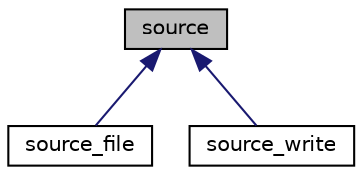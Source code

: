 digraph "source"
{
 // LATEX_PDF_SIZE
  edge [fontname="Helvetica",fontsize="10",labelfontname="Helvetica",labelfontsize="10"];
  node [fontname="Helvetica",fontsize="10",shape=record];
  Node1 [label="source",height=0.2,width=0.4,color="black", fillcolor="grey75", style="filled", fontcolor="black",tooltip="Base abstract class for data source classes."];
  Node1 -> Node2 [dir="back",color="midnightblue",fontsize="10",style="solid",fontname="Helvetica"];
  Node2 [label="source_file",height=0.2,width=0.4,color="black", fillcolor="white", style="filled",URL="$structsource__file.html",tooltip="A class that implements file source."];
  Node1 -> Node3 [dir="back",color="midnightblue",fontsize="10",style="solid",fontname="Helvetica"];
  Node3 [label="source_write",height=0.2,width=0.4,color="black", fillcolor="white", style="filled",URL="$structsource__write.html",tooltip="A class that implements write source."];
}
